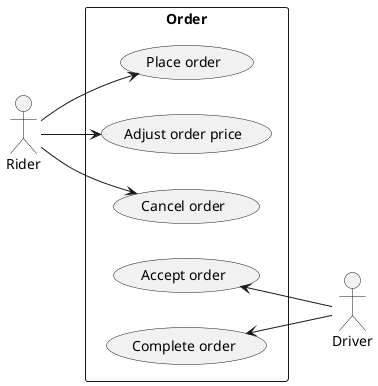 @startuml

left to right direction

scale max 1024 width
scale max 800 height

actor Rider
actor Driver

rectangle Order {
  Rider --> (Place order)
  Rider --> (Adjust order price)
  Rider --> (Cancel order)
  (Accept order) <-- Driver
  (Complete order) <-- Driver
}

@enduml
